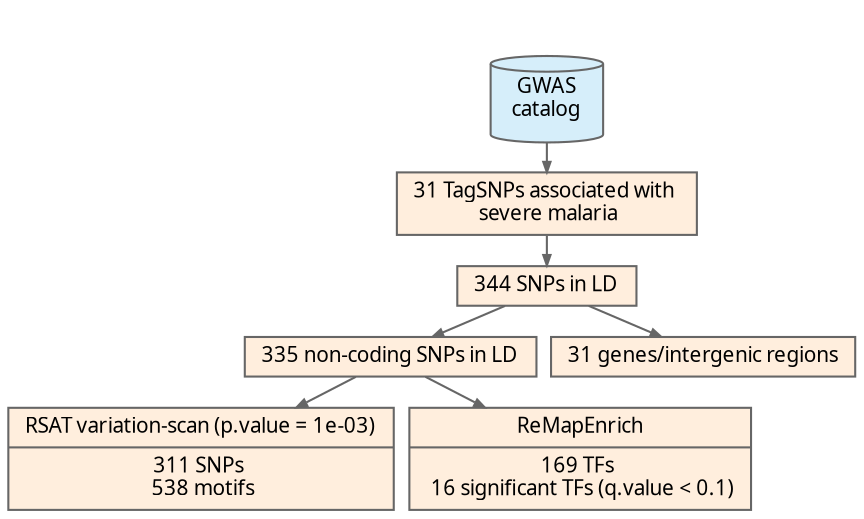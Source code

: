 digraph {

	## General properties of the graph (font, color, ...)
	graph [fontname="ArialBlack",fontsize="14", label=" " labelloc="t", fontcolor="#0066BB", nodesep="0.1", ranksep="0.2"];
	edge [fontname="ArialMT",fontsize="10",labelfontname="ArialMT",labelfontsize="10", arrowsize="0.5", color="#666666"];
	node [fontname="ArialMT",fontsize="10",shape=record,height="0.2", color="#666666"];

	
	## Rechearch of candidate SNPs
gwas_catalog [shape = "cylinder", style = "rounded,filled", fillcolor = "#D6EEFA", label = "GWAS\ncatalog", URL = "http://www.ebi.ac.uk/gwas/"];

	## 1000 genomes
	gwas_catalog -> tagsnps
	

	tagsnps[shape="record", style="filled", fillcolor="#FFEEDD", label="{31 TagSNPs associated with \n severe malaria}"];
	
	tagsnps -> ldsnp
		ldsnp [shape="record", style="filled", fillcolor="#FFEEDD", label="{344 SNPs in LD}"];

  ldsnp -> nonCoding
    nonCoding [shape="record", style="filled", fillcolor="#FFEEDD", label="{335 non-coding SNPs in LD}"];
  
			ldsnp -> genes
		genes [shape="record", style="filled", fillcolor="#FFEEDD", label="{31 genes/intergenic regions}"];
		
		nonCoding -> varscan
		varscan [shape="record", style="filled", fillcolor="#FFEEDD", label="{RSAT variation-scan (p.value = 1e-03) | 311 SNPs \n 538 motifs}"];
		
		nonCoding -> enrich
		enrich [shape="record", style="filled", fillcolor="#FFEEDD", label="{ReMapEnrich | 169 TFs \n 16 significant TFs (q.value \< 0.1) }"];
}
